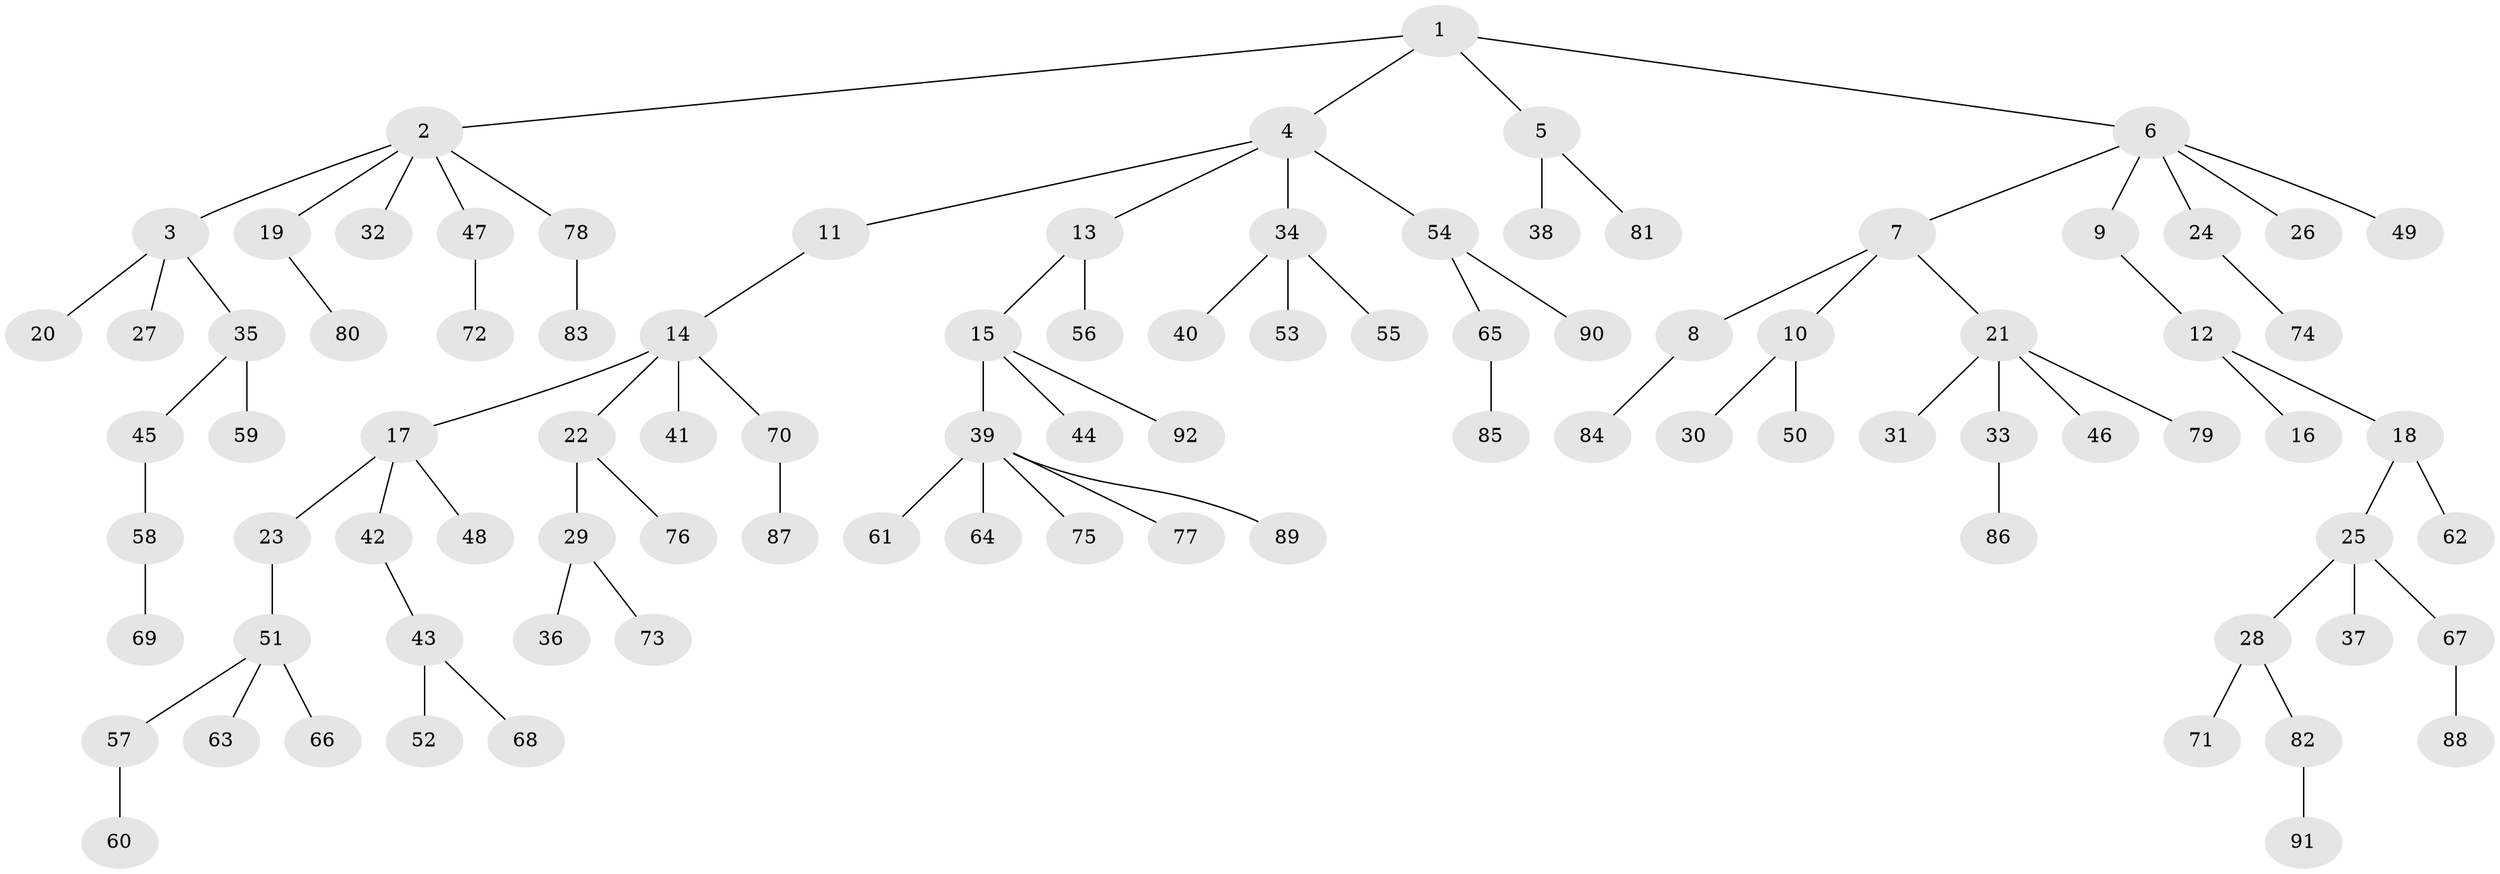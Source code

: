 // coarse degree distribution, {7: 0.037037037037037035, 1: 0.7037037037037037, 5: 0.037037037037037035, 8: 0.037037037037037035, 2: 0.07407407407407407, 3: 0.1111111111111111}
// Generated by graph-tools (version 1.1) at 2025/19/03/04/25 18:19:20]
// undirected, 92 vertices, 91 edges
graph export_dot {
graph [start="1"]
  node [color=gray90,style=filled];
  1;
  2;
  3;
  4;
  5;
  6;
  7;
  8;
  9;
  10;
  11;
  12;
  13;
  14;
  15;
  16;
  17;
  18;
  19;
  20;
  21;
  22;
  23;
  24;
  25;
  26;
  27;
  28;
  29;
  30;
  31;
  32;
  33;
  34;
  35;
  36;
  37;
  38;
  39;
  40;
  41;
  42;
  43;
  44;
  45;
  46;
  47;
  48;
  49;
  50;
  51;
  52;
  53;
  54;
  55;
  56;
  57;
  58;
  59;
  60;
  61;
  62;
  63;
  64;
  65;
  66;
  67;
  68;
  69;
  70;
  71;
  72;
  73;
  74;
  75;
  76;
  77;
  78;
  79;
  80;
  81;
  82;
  83;
  84;
  85;
  86;
  87;
  88;
  89;
  90;
  91;
  92;
  1 -- 2;
  1 -- 4;
  1 -- 5;
  1 -- 6;
  2 -- 3;
  2 -- 19;
  2 -- 32;
  2 -- 47;
  2 -- 78;
  3 -- 20;
  3 -- 27;
  3 -- 35;
  4 -- 11;
  4 -- 13;
  4 -- 34;
  4 -- 54;
  5 -- 38;
  5 -- 81;
  6 -- 7;
  6 -- 9;
  6 -- 24;
  6 -- 26;
  6 -- 49;
  7 -- 8;
  7 -- 10;
  7 -- 21;
  8 -- 84;
  9 -- 12;
  10 -- 30;
  10 -- 50;
  11 -- 14;
  12 -- 16;
  12 -- 18;
  13 -- 15;
  13 -- 56;
  14 -- 17;
  14 -- 22;
  14 -- 41;
  14 -- 70;
  15 -- 39;
  15 -- 44;
  15 -- 92;
  17 -- 23;
  17 -- 42;
  17 -- 48;
  18 -- 25;
  18 -- 62;
  19 -- 80;
  21 -- 31;
  21 -- 33;
  21 -- 46;
  21 -- 79;
  22 -- 29;
  22 -- 76;
  23 -- 51;
  24 -- 74;
  25 -- 28;
  25 -- 37;
  25 -- 67;
  28 -- 71;
  28 -- 82;
  29 -- 36;
  29 -- 73;
  33 -- 86;
  34 -- 40;
  34 -- 53;
  34 -- 55;
  35 -- 45;
  35 -- 59;
  39 -- 61;
  39 -- 64;
  39 -- 75;
  39 -- 77;
  39 -- 89;
  42 -- 43;
  43 -- 52;
  43 -- 68;
  45 -- 58;
  47 -- 72;
  51 -- 57;
  51 -- 63;
  51 -- 66;
  54 -- 65;
  54 -- 90;
  57 -- 60;
  58 -- 69;
  65 -- 85;
  67 -- 88;
  70 -- 87;
  78 -- 83;
  82 -- 91;
}
